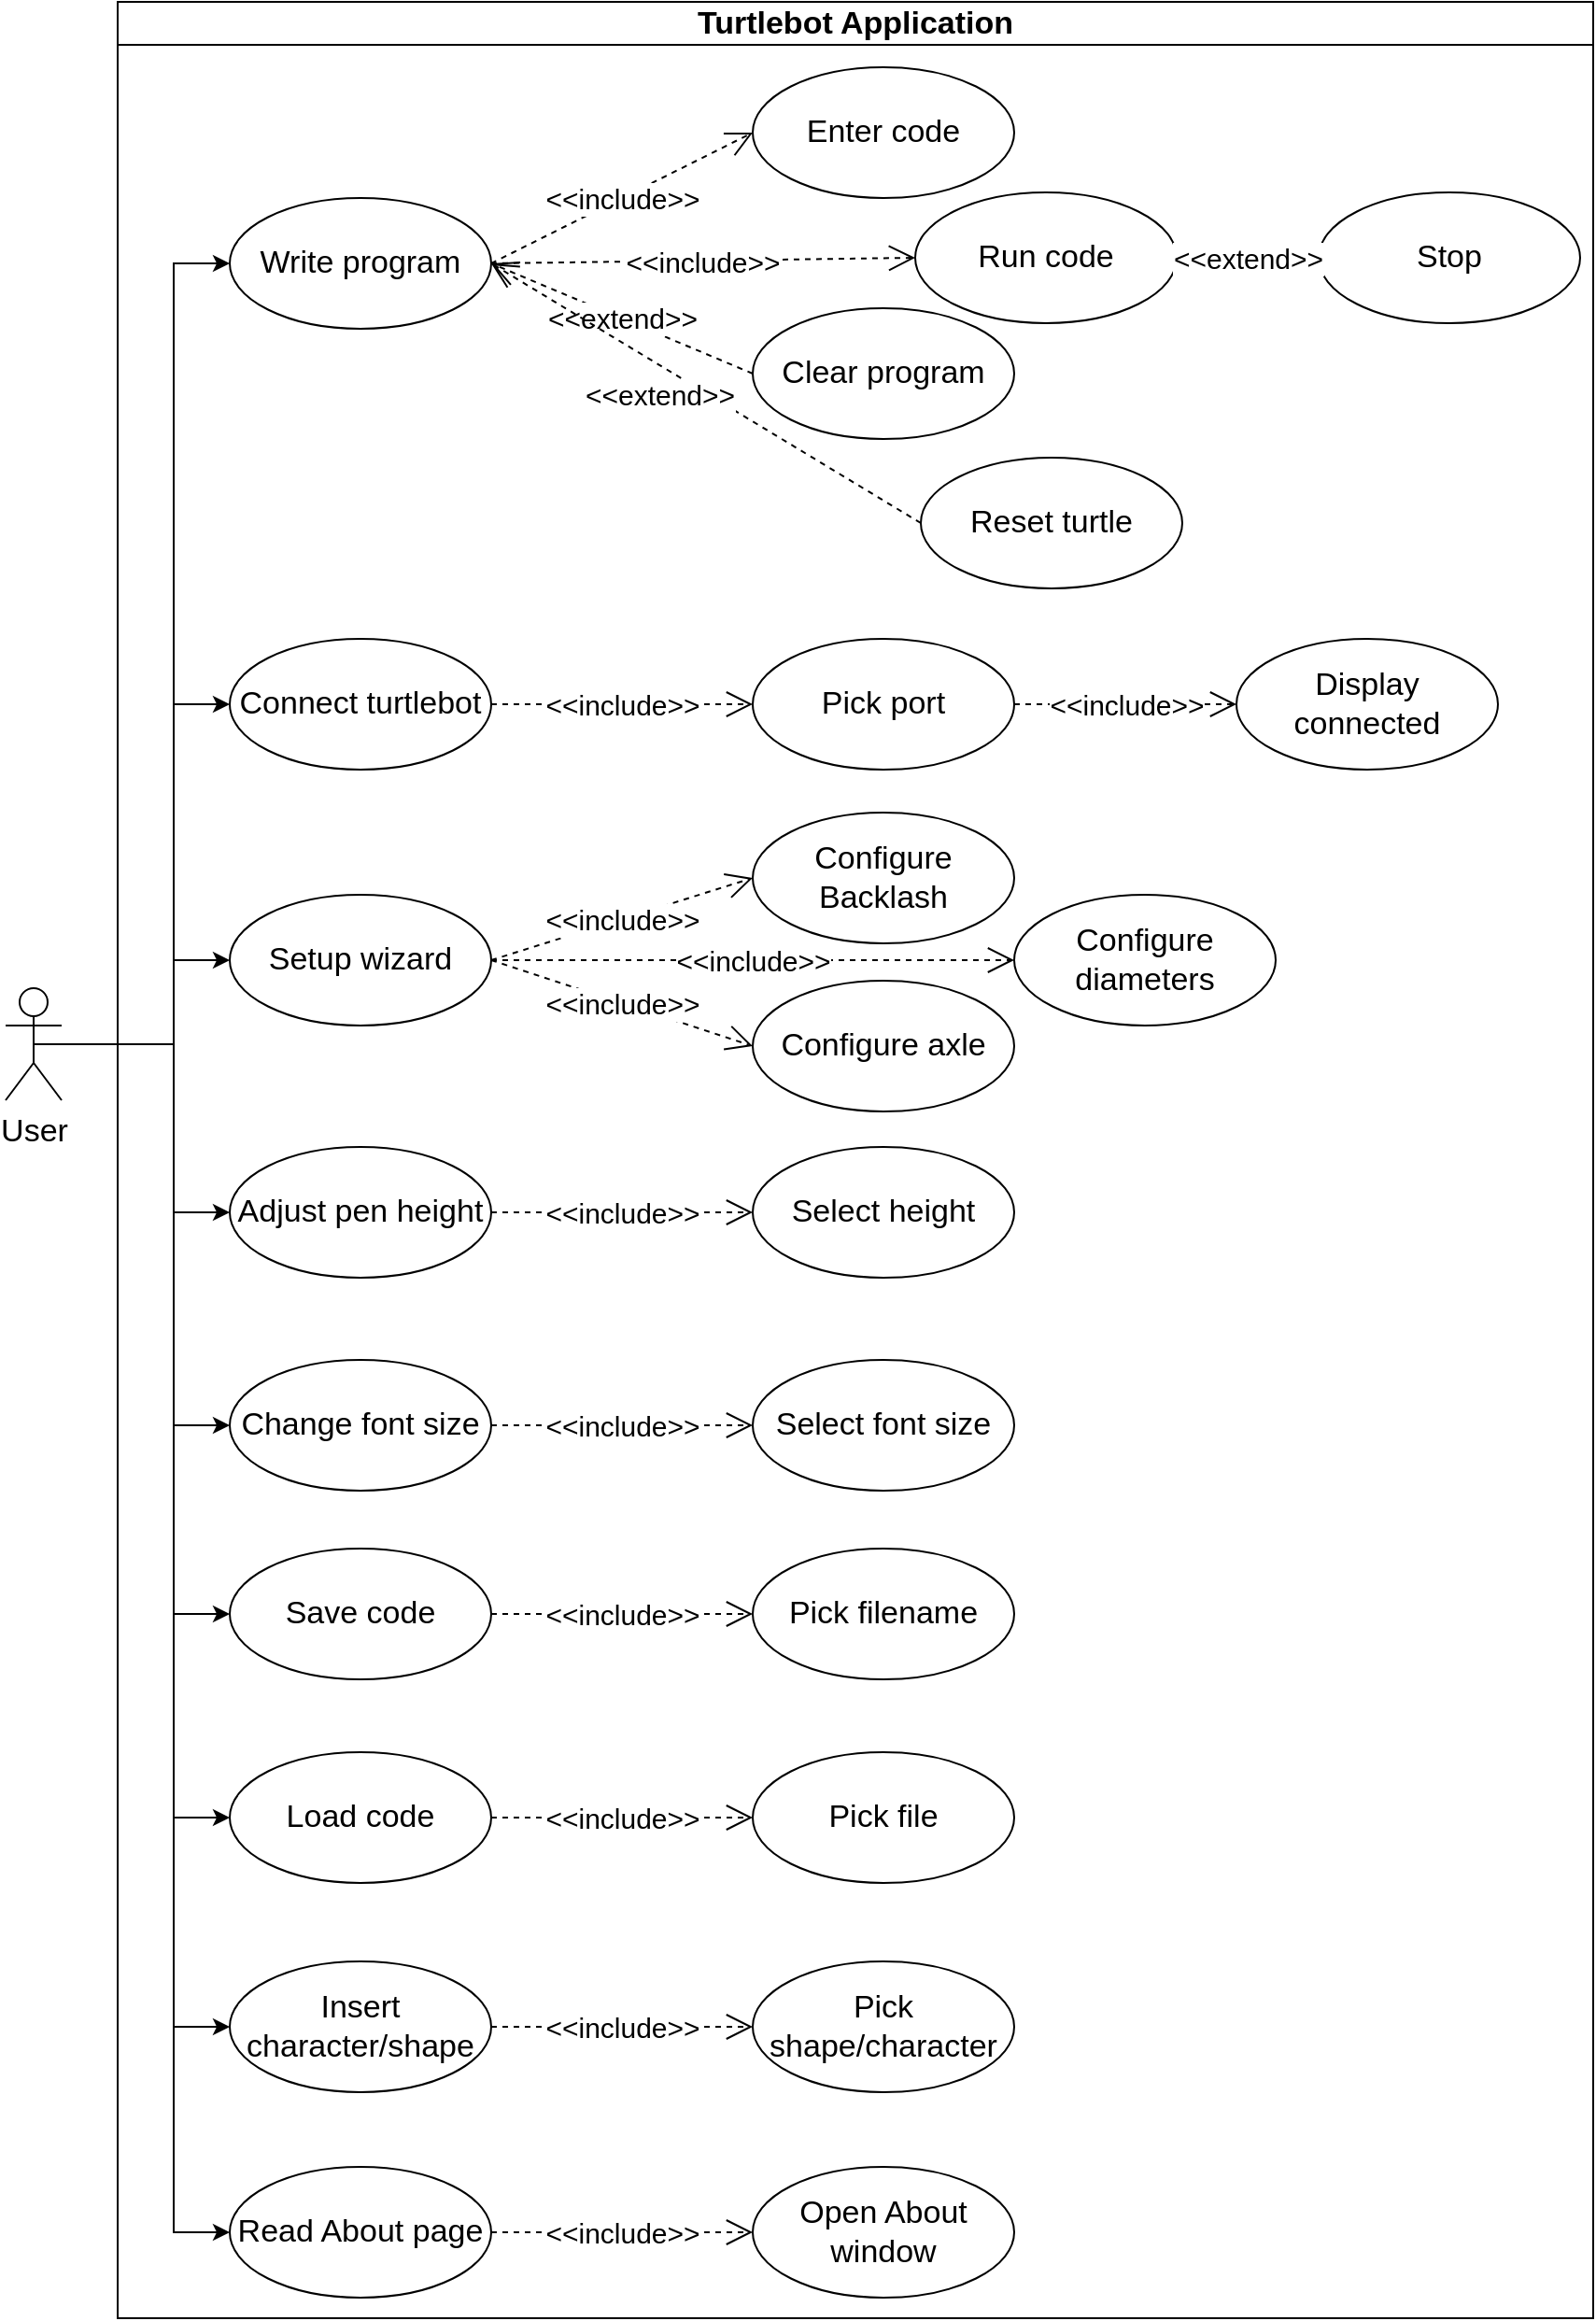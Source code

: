 <mxfile version="28.1.0">
  <diagram name="Page-1" id="58cdce13-f638-feb5-8d6f-7d28b1aa9fa0">
    <mxGraphModel dx="2605" dy="1403" grid="1" gridSize="10" guides="1" tooltips="1" connect="1" arrows="1" fold="1" page="1" pageScale="1" pageWidth="1100" pageHeight="850" background="none" math="0" shadow="0">
      <root>
        <mxCell id="0" />
        <mxCell id="1" parent="0" />
        <mxCell id="H-SZZCASCCpnRG1K_Njf-23" style="edgeStyle=orthogonalEdgeStyle;rounded=0;orthogonalLoop=1;jettySize=auto;html=1;entryX=0;entryY=0.5;entryDx=0;entryDy=0;exitX=0.5;exitY=0.5;exitDx=0;exitDy=0;exitPerimeter=0;" parent="1" source="H-SZZCASCCpnRG1K_Njf-2" target="H-SZZCASCCpnRG1K_Njf-8" edge="1">
          <mxGeometry relative="1" as="geometry">
            <Array as="points">
              <mxPoint x="110" y="578" />
              <mxPoint x="110" y="396" />
            </Array>
          </mxGeometry>
        </mxCell>
        <mxCell id="H-SZZCASCCpnRG1K_Njf-24" style="edgeStyle=orthogonalEdgeStyle;rounded=0;orthogonalLoop=1;jettySize=auto;html=1;entryX=0;entryY=0.5;entryDx=0;entryDy=0;exitX=0.5;exitY=0.5;exitDx=0;exitDy=0;exitPerimeter=0;" parent="1" source="H-SZZCASCCpnRG1K_Njf-2" target="H-SZZCASCCpnRG1K_Njf-9" edge="1">
          <mxGeometry relative="1" as="geometry">
            <Array as="points">
              <mxPoint x="110" y="578" />
              <mxPoint x="110" y="668" />
            </Array>
          </mxGeometry>
        </mxCell>
        <mxCell id="H-SZZCASCCpnRG1K_Njf-25" style="edgeStyle=orthogonalEdgeStyle;rounded=0;orthogonalLoop=1;jettySize=auto;html=1;entryX=0;entryY=0.5;entryDx=0;entryDy=0;exitX=0.5;exitY=0.5;exitDx=0;exitDy=0;exitPerimeter=0;" parent="1" source="H-SZZCASCCpnRG1K_Njf-2" target="H-SZZCASCCpnRG1K_Njf-7" edge="1">
          <mxGeometry relative="1" as="geometry">
            <Array as="points">
              <mxPoint x="110" y="578" />
              <mxPoint x="110" y="160" />
            </Array>
          </mxGeometry>
        </mxCell>
        <mxCell id="H-SZZCASCCpnRG1K_Njf-2" value="User" style="shape=umlActor;verticalLabelPosition=bottom;verticalAlign=top;html=1;fontSize=17;" parent="1" vertex="1">
          <mxGeometry x="20" y="548" width="30" height="60" as="geometry" />
        </mxCell>
        <mxCell id="Vhi15tNVgUVpk-Ej3HNA-4" value="Turtlebot Application" style="swimlane;whiteSpace=wrap;html=1;startSize=23;fontSize=17;" parent="1" vertex="1">
          <mxGeometry x="80" y="20" width="790" height="1240" as="geometry" />
        </mxCell>
        <mxCell id="Vhi15tNVgUVpk-Ej3HNA-21" value="Select height" style="ellipse;whiteSpace=wrap;html=1;fontSize=17;" parent="Vhi15tNVgUVpk-Ej3HNA-4" vertex="1">
          <mxGeometry x="340" y="613" width="140" height="70" as="geometry" />
        </mxCell>
        <mxCell id="H-SZZCASCCpnRG1K_Njf-10" value="Stop" style="ellipse;whiteSpace=wrap;html=1;fontSize=17;" parent="Vhi15tNVgUVpk-Ej3HNA-4" vertex="1">
          <mxGeometry x="643" y="102" width="140" height="70" as="geometry" />
        </mxCell>
        <mxCell id="H-SZZCASCCpnRG1K_Njf-9" value="Adjust pen height" style="ellipse;whiteSpace=wrap;html=1;fontSize=17;" parent="Vhi15tNVgUVpk-Ej3HNA-4" vertex="1">
          <mxGeometry x="60" y="613" width="140" height="70" as="geometry" />
        </mxCell>
        <mxCell id="H-SZZCASCCpnRG1K_Njf-8" value="Connect turtlebot" style="ellipse;whiteSpace=wrap;html=1;fontSize=17;" parent="Vhi15tNVgUVpk-Ej3HNA-4" vertex="1">
          <mxGeometry x="60" y="341" width="140" height="70" as="geometry" />
        </mxCell>
        <mxCell id="Vhi15tNVgUVpk-Ej3HNA-29" value="&amp;lt;&amp;lt;include&amp;gt;&amp;gt;" style="endArrow=open;endSize=12;dashed=1;html=1;rounded=0;exitX=1;exitY=0.5;exitDx=0;exitDy=0;entryX=0;entryY=0.5;entryDx=0;entryDy=0;fontSize=15;" parent="Vhi15tNVgUVpk-Ej3HNA-4" source="H-SZZCASCCpnRG1K_Njf-9" target="Vhi15tNVgUVpk-Ej3HNA-21" edge="1">
          <mxGeometry width="160" relative="1" as="geometry">
            <mxPoint x="210" y="489" as="sourcePoint" />
            <mxPoint x="380" y="649" as="targetPoint" />
          </mxGeometry>
        </mxCell>
        <mxCell id="H-SZZCASCCpnRG1K_Njf-11" value="Pick port" style="ellipse;whiteSpace=wrap;html=1;fontSize=17;" parent="Vhi15tNVgUVpk-Ej3HNA-4" vertex="1">
          <mxGeometry x="340" y="341" width="140" height="70" as="geometry" />
        </mxCell>
        <mxCell id="H-SZZCASCCpnRG1K_Njf-12" value="Display connected" style="ellipse;whiteSpace=wrap;html=1;fontSize=17;" parent="Vhi15tNVgUVpk-Ej3HNA-4" vertex="1">
          <mxGeometry x="599" y="341" width="140" height="70" as="geometry" />
        </mxCell>
        <mxCell id="hCU3SJ1g03FSpcKI6NLJ-24" value="&amp;lt;&amp;lt;include&amp;gt;&amp;gt;" style="endArrow=open;endSize=12;dashed=1;html=1;rounded=0;exitX=1;exitY=0.5;exitDx=0;exitDy=0;entryX=0;entryY=0.5;entryDx=0;entryDy=0;fontSize=15;" parent="Vhi15tNVgUVpk-Ej3HNA-4" source="H-SZZCASCCpnRG1K_Njf-11" target="H-SZZCASCCpnRG1K_Njf-12" edge="1">
          <mxGeometry width="160" relative="1" as="geometry">
            <mxPoint x="220" y="924.0" as="sourcePoint" />
            <mxPoint x="590" y="541" as="targetPoint" />
          </mxGeometry>
        </mxCell>
        <mxCell id="Vhi15tNVgUVpk-Ej3HNA-31" value="&amp;lt;&amp;lt;include&amp;gt;&amp;gt;" style="endArrow=open;endSize=12;dashed=1;html=1;rounded=0;exitX=1;exitY=0.5;exitDx=0;exitDy=0;entryX=0;entryY=0.5;entryDx=0;entryDy=0;fontSize=15;" parent="Vhi15tNVgUVpk-Ej3HNA-4" source="H-SZZCASCCpnRG1K_Njf-8" target="H-SZZCASCCpnRG1K_Njf-11" edge="1">
          <mxGeometry width="160" relative="1" as="geometry">
            <mxPoint x="140" y="468" as="sourcePoint" />
            <mxPoint x="270" y="450" as="targetPoint" />
          </mxGeometry>
        </mxCell>
        <mxCell id="_XIn4M-AWHzzu-cUTxGH-3" value="Setup wizard" style="ellipse;whiteSpace=wrap;html=1;fontSize=17;" parent="Vhi15tNVgUVpk-Ej3HNA-4" vertex="1">
          <mxGeometry x="60" y="478" width="140" height="70" as="geometry" />
        </mxCell>
        <mxCell id="_XIn4M-AWHzzu-cUTxGH-5" value="&amp;lt;&amp;lt;include&amp;gt;&amp;gt;" style="endArrow=open;endSize=12;dashed=1;html=1;rounded=0;exitX=1;exitY=0.5;exitDx=0;exitDy=0;entryX=0;entryY=0.5;entryDx=0;entryDy=0;fontSize=15;" parent="Vhi15tNVgUVpk-Ej3HNA-4" source="_XIn4M-AWHzzu-cUTxGH-3" target="_XIn4M-AWHzzu-cUTxGH-2" edge="1">
          <mxGeometry width="160" relative="1" as="geometry">
            <mxPoint x="200" y="193" as="sourcePoint" />
            <mxPoint x="360" y="163" as="targetPoint" />
          </mxGeometry>
        </mxCell>
        <mxCell id="_XIn4M-AWHzzu-cUTxGH-2" value="Configure Backlash" style="ellipse;whiteSpace=wrap;html=1;fontSize=17;" parent="Vhi15tNVgUVpk-Ej3HNA-4" vertex="1">
          <mxGeometry x="340" y="434" width="140" height="70" as="geometry" />
        </mxCell>
        <mxCell id="_XIn4M-AWHzzu-cUTxGH-8" value="Configure diameters" style="ellipse;whiteSpace=wrap;html=1;fontSize=17;" parent="Vhi15tNVgUVpk-Ej3HNA-4" vertex="1">
          <mxGeometry x="480" y="478" width="140" height="70" as="geometry" />
        </mxCell>
        <mxCell id="_XIn4M-AWHzzu-cUTxGH-9" value="&amp;lt;&amp;lt;include&amp;gt;&amp;gt;" style="endArrow=open;endSize=12;dashed=1;html=1;rounded=0;exitX=1;exitY=0.5;exitDx=0;exitDy=0;entryX=0;entryY=0.5;entryDx=0;entryDy=0;fontSize=15;" parent="Vhi15tNVgUVpk-Ej3HNA-4" source="_XIn4M-AWHzzu-cUTxGH-3" target="_XIn4M-AWHzzu-cUTxGH-8" edge="1">
          <mxGeometry width="160" relative="1" as="geometry">
            <mxPoint x="210" y="443" as="sourcePoint" />
            <mxPoint x="380" y="203" as="targetPoint" />
          </mxGeometry>
        </mxCell>
        <mxCell id="_XIn4M-AWHzzu-cUTxGH-11" value="Enter code" style="ellipse;whiteSpace=wrap;html=1;fontSize=17;" parent="Vhi15tNVgUVpk-Ej3HNA-4" vertex="1">
          <mxGeometry x="340" y="35" width="140" height="70" as="geometry" />
        </mxCell>
        <mxCell id="_XIn4M-AWHzzu-cUTxGH-13" value="Run code" style="ellipse;whiteSpace=wrap;html=1;fontSize=17;" parent="Vhi15tNVgUVpk-Ej3HNA-4" vertex="1">
          <mxGeometry x="427" y="102" width="140" height="70" as="geometry" />
        </mxCell>
        <mxCell id="_XIn4M-AWHzzu-cUTxGH-14" value="&amp;lt;&amp;lt;include&amp;gt;&amp;gt;" style="endArrow=open;endSize=12;dashed=1;html=1;rounded=0;entryX=0;entryY=0.5;entryDx=0;entryDy=0;exitX=1;exitY=0.5;exitDx=0;exitDy=0;fontSize=15;" parent="Vhi15tNVgUVpk-Ej3HNA-4" source="H-SZZCASCCpnRG1K_Njf-7" target="_XIn4M-AWHzzu-cUTxGH-13" edge="1">
          <mxGeometry width="160" relative="1" as="geometry">
            <mxPoint x="240" y="104" as="sourcePoint" />
            <mxPoint x="300" y="340" as="targetPoint" />
          </mxGeometry>
        </mxCell>
        <mxCell id="hCU3SJ1g03FSpcKI6NLJ-29" value="&amp;lt;&amp;lt;extend&amp;gt;&amp;gt;" style="endArrow=open;endSize=12;dashed=1;html=1;rounded=0;exitX=0;exitY=0.5;exitDx=0;exitDy=0;entryX=1;entryY=0.5;entryDx=0;entryDy=0;fontSize=15;" parent="Vhi15tNVgUVpk-Ej3HNA-4" source="H-SZZCASCCpnRG1K_Njf-10" target="_XIn4M-AWHzzu-cUTxGH-13" edge="1">
          <mxGeometry width="160" relative="1" as="geometry">
            <mxPoint x="447" y="404.29" as="sourcePoint" />
            <mxPoint x="327" y="404.29" as="targetPoint" />
          </mxGeometry>
        </mxCell>
        <mxCell id="_XIn4M-AWHzzu-cUTxGH-17" value="Clear program" style="ellipse;whiteSpace=wrap;html=1;fontSize=17;" parent="Vhi15tNVgUVpk-Ej3HNA-4" vertex="1">
          <mxGeometry x="340" y="164" width="140" height="70" as="geometry" />
        </mxCell>
        <mxCell id="_XIn4M-AWHzzu-cUTxGH-19" value="Reset turtle" style="ellipse;whiteSpace=wrap;html=1;fontSize=17;" parent="Vhi15tNVgUVpk-Ej3HNA-4" vertex="1">
          <mxGeometry x="430" y="244" width="140" height="70" as="geometry" />
        </mxCell>
        <mxCell id="H-SZZCASCCpnRG1K_Njf-7" value="Write program" style="ellipse;whiteSpace=wrap;html=1;fontSize=17;" parent="Vhi15tNVgUVpk-Ej3HNA-4" vertex="1">
          <mxGeometry x="60" y="105" width="140" height="70" as="geometry" />
        </mxCell>
        <mxCell id="_XIn4M-AWHzzu-cUTxGH-12" value="&amp;lt;&amp;lt;include&amp;gt;&amp;gt;" style="endArrow=open;endSize=12;dashed=1;html=1;rounded=0;exitX=1;exitY=0.5;exitDx=0;exitDy=0;entryX=0;entryY=0.5;entryDx=0;entryDy=0;fontSize=15;" parent="Vhi15tNVgUVpk-Ej3HNA-4" source="H-SZZCASCCpnRG1K_Njf-7" target="_XIn4M-AWHzzu-cUTxGH-11" edge="1">
          <mxGeometry width="160" relative="1" as="geometry">
            <mxPoint x="250" y="289" as="sourcePoint" />
            <mxPoint x="310" y="203" as="targetPoint" />
          </mxGeometry>
        </mxCell>
        <mxCell id="_XIn4M-AWHzzu-cUTxGH-18" value="&amp;lt;&amp;lt;extend&amp;gt;&amp;gt;" style="endArrow=open;endSize=12;dashed=1;html=1;rounded=0;exitX=0;exitY=0.5;exitDx=0;exitDy=0;entryX=1;entryY=0.5;entryDx=0;entryDy=0;fontSize=15;" parent="Vhi15tNVgUVpk-Ej3HNA-4" source="_XIn4M-AWHzzu-cUTxGH-17" target="H-SZZCASCCpnRG1K_Njf-7" edge="1">
          <mxGeometry width="160" relative="1" as="geometry">
            <mxPoint x="70" y="481.29" as="sourcePoint" />
            <mxPoint x="220" y="164" as="targetPoint" />
          </mxGeometry>
        </mxCell>
        <mxCell id="_XIn4M-AWHzzu-cUTxGH-20" value="&amp;lt;&amp;lt;extend&amp;gt;&amp;gt;" style="endArrow=open;endSize=12;dashed=1;html=1;rounded=0;exitX=0;exitY=0.5;exitDx=0;exitDy=0;entryX=1;entryY=0.5;entryDx=0;entryDy=0;fontSize=15;" parent="Vhi15tNVgUVpk-Ej3HNA-4" source="_XIn4M-AWHzzu-cUTxGH-19" target="H-SZZCASCCpnRG1K_Njf-7" edge="1">
          <mxGeometry x="0.157" y="13" width="160" relative="1" as="geometry">
            <mxPoint x="70" y="568.29" as="sourcePoint" />
            <mxPoint x="250" y="144" as="targetPoint" />
            <mxPoint as="offset" />
          </mxGeometry>
        </mxCell>
        <mxCell id="OIAMS5ipWdD0QR5IxeRq-2" value="Configure axle" style="ellipse;whiteSpace=wrap;html=1;fontSize=17;" parent="Vhi15tNVgUVpk-Ej3HNA-4" vertex="1">
          <mxGeometry x="340" y="524" width="140" height="70" as="geometry" />
        </mxCell>
        <mxCell id="OIAMS5ipWdD0QR5IxeRq-1" value="&amp;lt;&amp;lt;include&amp;gt;&amp;gt;" style="endArrow=open;endSize=12;dashed=1;html=1;rounded=0;entryX=0;entryY=0.5;entryDx=0;entryDy=0;exitX=1;exitY=0.5;exitDx=0;exitDy=0;fontSize=15;" parent="Vhi15tNVgUVpk-Ej3HNA-4" source="_XIn4M-AWHzzu-cUTxGH-3" target="OIAMS5ipWdD0QR5IxeRq-2" edge="1">
          <mxGeometry width="160" relative="1" as="geometry">
            <mxPoint x="270" y="548" as="sourcePoint" />
            <mxPoint x="910" y="363" as="targetPoint" />
          </mxGeometry>
        </mxCell>
        <mxCell id="OIAMS5ipWdD0QR5IxeRq-6" value="Change font size" style="ellipse;whiteSpace=wrap;html=1;fontSize=17;" parent="Vhi15tNVgUVpk-Ej3HNA-4" vertex="1">
          <mxGeometry x="60" y="727" width="140" height="70" as="geometry" />
        </mxCell>
        <mxCell id="OIAMS5ipWdD0QR5IxeRq-5" value="Select font size" style="ellipse;whiteSpace=wrap;html=1;fontSize=17;" parent="Vhi15tNVgUVpk-Ej3HNA-4" vertex="1">
          <mxGeometry x="340" y="727" width="140" height="70" as="geometry" />
        </mxCell>
        <mxCell id="OIAMS5ipWdD0QR5IxeRq-7" value="&amp;lt;&amp;lt;include&amp;gt;&amp;gt;" style="endArrow=open;endSize=12;dashed=1;html=1;rounded=0;exitX=1;exitY=0.5;exitDx=0;exitDy=0;entryX=0;entryY=0.5;entryDx=0;entryDy=0;fontSize=15;" parent="Vhi15tNVgUVpk-Ej3HNA-4" source="OIAMS5ipWdD0QR5IxeRq-6" target="OIAMS5ipWdD0QR5IxeRq-5" edge="1">
          <mxGeometry width="160" relative="1" as="geometry">
            <mxPoint x="211" y="653" as="sourcePoint" />
            <mxPoint x="381" y="813" as="targetPoint" />
          </mxGeometry>
        </mxCell>
        <mxCell id="OIAMS5ipWdD0QR5IxeRq-9" value="Save code" style="ellipse;whiteSpace=wrap;html=1;fontSize=17;" parent="Vhi15tNVgUVpk-Ej3HNA-4" vertex="1">
          <mxGeometry x="60" y="828" width="140" height="70" as="geometry" />
        </mxCell>
        <mxCell id="OIAMS5ipWdD0QR5IxeRq-10" value="Pick filename" style="ellipse;whiteSpace=wrap;html=1;fontSize=17;" parent="Vhi15tNVgUVpk-Ej3HNA-4" vertex="1">
          <mxGeometry x="340" y="828" width="140" height="70" as="geometry" />
        </mxCell>
        <mxCell id="OIAMS5ipWdD0QR5IxeRq-11" value="&amp;lt;&amp;lt;include&amp;gt;&amp;gt;" style="endArrow=open;endSize=12;dashed=1;html=1;rounded=0;exitX=1;exitY=0.5;exitDx=0;exitDy=0;entryX=0;entryY=0.5;entryDx=0;entryDy=0;fontSize=15;" parent="Vhi15tNVgUVpk-Ej3HNA-4" source="OIAMS5ipWdD0QR5IxeRq-9" target="OIAMS5ipWdD0QR5IxeRq-10" edge="1">
          <mxGeometry width="160" relative="1" as="geometry">
            <mxPoint x="211" y="754" as="sourcePoint" />
            <mxPoint x="381" y="914" as="targetPoint" />
          </mxGeometry>
        </mxCell>
        <mxCell id="OIAMS5ipWdD0QR5IxeRq-13" value="Load code" style="ellipse;whiteSpace=wrap;html=1;fontSize=17;" parent="Vhi15tNVgUVpk-Ej3HNA-4" vertex="1">
          <mxGeometry x="60" y="937" width="140" height="70" as="geometry" />
        </mxCell>
        <mxCell id="OIAMS5ipWdD0QR5IxeRq-14" value="Pick file" style="ellipse;whiteSpace=wrap;html=1;fontSize=17;" parent="Vhi15tNVgUVpk-Ej3HNA-4" vertex="1">
          <mxGeometry x="340" y="937" width="140" height="70" as="geometry" />
        </mxCell>
        <mxCell id="OIAMS5ipWdD0QR5IxeRq-15" value="&amp;lt;&amp;lt;include&amp;gt;&amp;gt;" style="endArrow=open;endSize=12;dashed=1;html=1;rounded=0;exitX=1;exitY=0.5;exitDx=0;exitDy=0;entryX=0;entryY=0.5;entryDx=0;entryDy=0;fontSize=15;" parent="Vhi15tNVgUVpk-Ej3HNA-4" source="OIAMS5ipWdD0QR5IxeRq-13" target="OIAMS5ipWdD0QR5IxeRq-14" edge="1">
          <mxGeometry width="160" relative="1" as="geometry">
            <mxPoint x="211" y="863" as="sourcePoint" />
            <mxPoint x="381" y="1023" as="targetPoint" />
          </mxGeometry>
        </mxCell>
        <mxCell id="OIAMS5ipWdD0QR5IxeRq-17" value="Insert character/shape" style="ellipse;whiteSpace=wrap;html=1;fontSize=17;" parent="Vhi15tNVgUVpk-Ej3HNA-4" vertex="1">
          <mxGeometry x="60" y="1049" width="140" height="70" as="geometry" />
        </mxCell>
        <mxCell id="OIAMS5ipWdD0QR5IxeRq-18" value="Pick shape/character" style="ellipse;whiteSpace=wrap;html=1;fontSize=17;" parent="Vhi15tNVgUVpk-Ej3HNA-4" vertex="1">
          <mxGeometry x="340" y="1049" width="140" height="70" as="geometry" />
        </mxCell>
        <mxCell id="OIAMS5ipWdD0QR5IxeRq-19" value="&amp;lt;&amp;lt;include&amp;gt;&amp;gt;" style="endArrow=open;endSize=12;dashed=1;html=1;rounded=0;exitX=1;exitY=0.5;exitDx=0;exitDy=0;entryX=0;entryY=0.5;entryDx=0;entryDy=0;fontSize=15;" parent="Vhi15tNVgUVpk-Ej3HNA-4" source="OIAMS5ipWdD0QR5IxeRq-17" target="OIAMS5ipWdD0QR5IxeRq-18" edge="1">
          <mxGeometry width="160" relative="1" as="geometry">
            <mxPoint x="211" y="975" as="sourcePoint" />
            <mxPoint x="381" y="1135" as="targetPoint" />
          </mxGeometry>
        </mxCell>
        <mxCell id="OIAMS5ipWdD0QR5IxeRq-21" value="Read About page" style="ellipse;whiteSpace=wrap;html=1;fontSize=17;" parent="Vhi15tNVgUVpk-Ej3HNA-4" vertex="1">
          <mxGeometry x="60" y="1159" width="140" height="70" as="geometry" />
        </mxCell>
        <mxCell id="OIAMS5ipWdD0QR5IxeRq-22" value="Open About window" style="ellipse;whiteSpace=wrap;html=1;fontSize=17;" parent="Vhi15tNVgUVpk-Ej3HNA-4" vertex="1">
          <mxGeometry x="340" y="1159" width="140" height="70" as="geometry" />
        </mxCell>
        <mxCell id="OIAMS5ipWdD0QR5IxeRq-23" value="&amp;lt;&amp;lt;include&amp;gt;&amp;gt;" style="endArrow=open;endSize=12;dashed=1;html=1;rounded=0;exitX=1;exitY=0.5;exitDx=0;exitDy=0;entryX=0;entryY=0.5;entryDx=0;entryDy=0;fontSize=15;" parent="Vhi15tNVgUVpk-Ej3HNA-4" source="OIAMS5ipWdD0QR5IxeRq-21" target="OIAMS5ipWdD0QR5IxeRq-22" edge="1">
          <mxGeometry width="160" relative="1" as="geometry">
            <mxPoint x="211" y="1085" as="sourcePoint" />
            <mxPoint x="381" y="1245" as="targetPoint" />
          </mxGeometry>
        </mxCell>
        <mxCell id="_XIn4M-AWHzzu-cUTxGH-10" style="edgeStyle=orthogonalEdgeStyle;rounded=0;orthogonalLoop=1;jettySize=auto;html=1;entryX=0;entryY=0.5;entryDx=0;entryDy=0;exitX=0.5;exitY=0.5;exitDx=0;exitDy=0;exitPerimeter=0;" parent="1" source="H-SZZCASCCpnRG1K_Njf-2" target="_XIn4M-AWHzzu-cUTxGH-3" edge="1">
          <mxGeometry relative="1" as="geometry">
            <Array as="points">
              <mxPoint x="110" y="578" />
              <mxPoint x="110" y="533" />
            </Array>
            <mxPoint x="60" y="71" as="sourcePoint" />
            <mxPoint x="170" y="226" as="targetPoint" />
          </mxGeometry>
        </mxCell>
        <mxCell id="OIAMS5ipWdD0QR5IxeRq-8" style="edgeStyle=orthogonalEdgeStyle;rounded=0;orthogonalLoop=1;jettySize=auto;html=1;entryX=0;entryY=0.5;entryDx=0;entryDy=0;exitX=0.5;exitY=0.5;exitDx=0;exitDy=0;exitPerimeter=0;" parent="1" source="H-SZZCASCCpnRG1K_Njf-2" target="OIAMS5ipWdD0QR5IxeRq-6" edge="1">
          <mxGeometry relative="1" as="geometry">
            <Array as="points">
              <mxPoint x="110" y="578" />
              <mxPoint x="110" y="782" />
            </Array>
            <mxPoint x="110" y="721" as="sourcePoint" />
            <mxPoint x="200" y="1002" as="targetPoint" />
          </mxGeometry>
        </mxCell>
        <mxCell id="OIAMS5ipWdD0QR5IxeRq-12" style="edgeStyle=orthogonalEdgeStyle;rounded=0;orthogonalLoop=1;jettySize=auto;html=1;entryX=0;entryY=0.5;entryDx=0;entryDy=0;exitX=0.5;exitY=0.5;exitDx=0;exitDy=0;exitPerimeter=0;" parent="1" source="H-SZZCASCCpnRG1K_Njf-2" target="OIAMS5ipWdD0QR5IxeRq-9" edge="1">
          <mxGeometry relative="1" as="geometry">
            <Array as="points">
              <mxPoint x="110" y="578" />
              <mxPoint x="110" y="883" />
            </Array>
            <mxPoint x="35" y="618" as="sourcePoint" />
            <mxPoint x="200" y="1129" as="targetPoint" />
          </mxGeometry>
        </mxCell>
        <mxCell id="OIAMS5ipWdD0QR5IxeRq-16" style="edgeStyle=orthogonalEdgeStyle;rounded=0;orthogonalLoop=1;jettySize=auto;html=1;entryX=0;entryY=0.5;entryDx=0;entryDy=0;exitX=0.5;exitY=0.5;exitDx=0;exitDy=0;exitPerimeter=0;" parent="1" source="H-SZZCASCCpnRG1K_Njf-2" target="OIAMS5ipWdD0QR5IxeRq-13" edge="1">
          <mxGeometry relative="1" as="geometry">
            <Array as="points">
              <mxPoint x="110" y="578" />
              <mxPoint x="110" y="992" />
            </Array>
            <mxPoint x="35" y="731" as="sourcePoint" />
            <mxPoint x="200" y="1242" as="targetPoint" />
          </mxGeometry>
        </mxCell>
        <mxCell id="OIAMS5ipWdD0QR5IxeRq-20" style="edgeStyle=orthogonalEdgeStyle;rounded=0;orthogonalLoop=1;jettySize=auto;html=1;entryX=0;entryY=0.5;entryDx=0;entryDy=0;exitX=0.5;exitY=0.5;exitDx=0;exitDy=0;exitPerimeter=0;" parent="1" source="H-SZZCASCCpnRG1K_Njf-2" target="OIAMS5ipWdD0QR5IxeRq-17" edge="1">
          <mxGeometry relative="1" as="geometry">
            <Array as="points">
              <mxPoint x="110" y="578" />
              <mxPoint x="110" y="1104" />
            </Array>
            <mxPoint x="35" y="851" as="sourcePoint" />
            <mxPoint x="200" y="1362" as="targetPoint" />
          </mxGeometry>
        </mxCell>
        <mxCell id="OIAMS5ipWdD0QR5IxeRq-24" style="edgeStyle=orthogonalEdgeStyle;rounded=0;orthogonalLoop=1;jettySize=auto;html=1;entryX=0;entryY=0.5;entryDx=0;entryDy=0;exitX=0.5;exitY=0.5;exitDx=0;exitDy=0;exitPerimeter=0;" parent="1" source="H-SZZCASCCpnRG1K_Njf-2" target="OIAMS5ipWdD0QR5IxeRq-21" edge="1">
          <mxGeometry relative="1" as="geometry">
            <Array as="points">
              <mxPoint x="110" y="578" />
              <mxPoint x="110" y="1214" />
            </Array>
            <mxPoint x="35" y="961" as="sourcePoint" />
            <mxPoint x="200" y="1472" as="targetPoint" />
          </mxGeometry>
        </mxCell>
      </root>
    </mxGraphModel>
  </diagram>
</mxfile>
